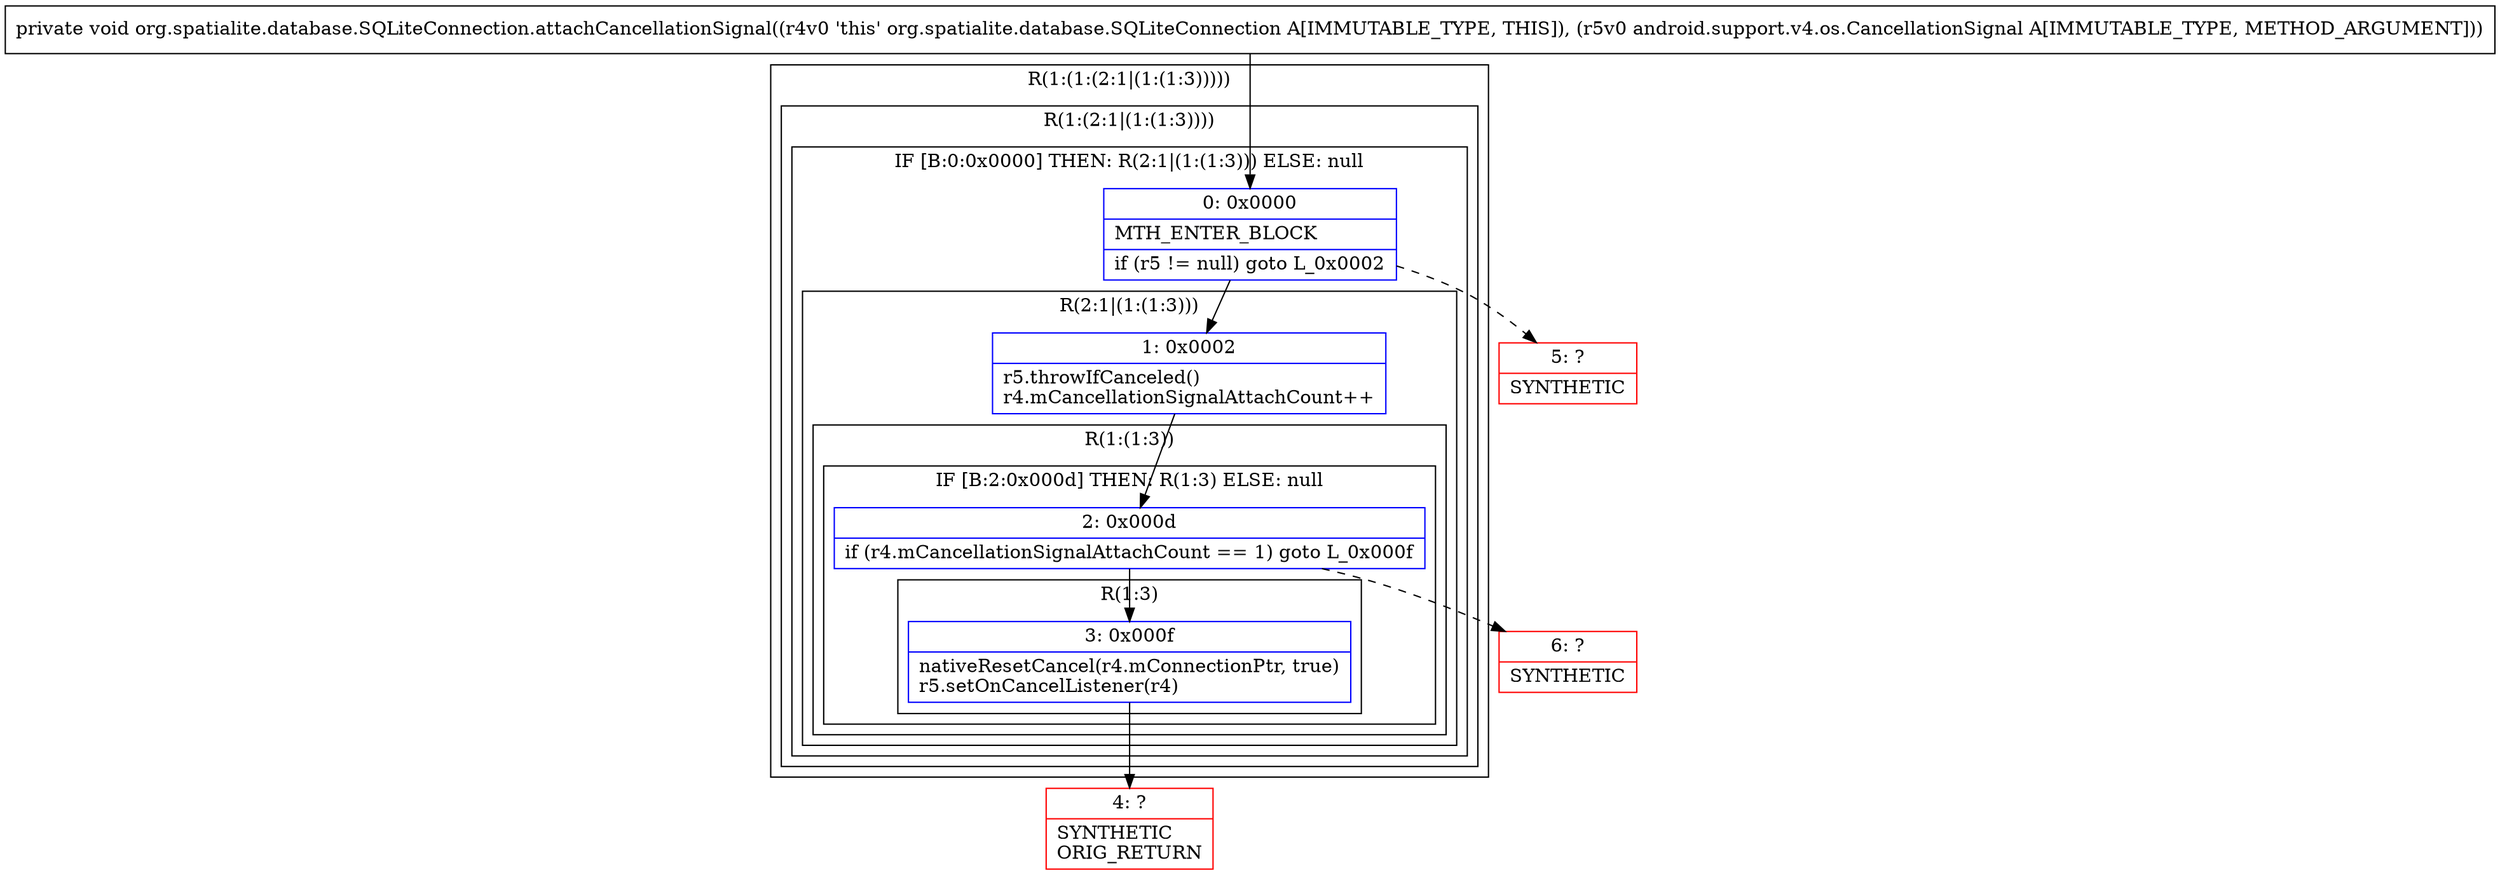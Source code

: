 digraph "CFG fororg.spatialite.database.SQLiteConnection.attachCancellationSignal(Landroid\/support\/v4\/os\/CancellationSignal;)V" {
subgraph cluster_Region_1645389470 {
label = "R(1:(1:(2:1|(1:(1:3)))))";
node [shape=record,color=blue];
subgraph cluster_Region_2107129802 {
label = "R(1:(2:1|(1:(1:3))))";
node [shape=record,color=blue];
subgraph cluster_IfRegion_1580555060 {
label = "IF [B:0:0x0000] THEN: R(2:1|(1:(1:3))) ELSE: null";
node [shape=record,color=blue];
Node_0 [shape=record,label="{0\:\ 0x0000|MTH_ENTER_BLOCK\l|if (r5 != null) goto L_0x0002\l}"];
subgraph cluster_Region_331159622 {
label = "R(2:1|(1:(1:3)))";
node [shape=record,color=blue];
Node_1 [shape=record,label="{1\:\ 0x0002|r5.throwIfCanceled()\lr4.mCancellationSignalAttachCount++\l}"];
subgraph cluster_Region_1684830969 {
label = "R(1:(1:3))";
node [shape=record,color=blue];
subgraph cluster_IfRegion_1479966673 {
label = "IF [B:2:0x000d] THEN: R(1:3) ELSE: null";
node [shape=record,color=blue];
Node_2 [shape=record,label="{2\:\ 0x000d|if (r4.mCancellationSignalAttachCount == 1) goto L_0x000f\l}"];
subgraph cluster_Region_741237528 {
label = "R(1:3)";
node [shape=record,color=blue];
Node_3 [shape=record,label="{3\:\ 0x000f|nativeResetCancel(r4.mConnectionPtr, true)\lr5.setOnCancelListener(r4)\l}"];
}
}
}
}
}
}
}
Node_4 [shape=record,color=red,label="{4\:\ ?|SYNTHETIC\lORIG_RETURN\l}"];
Node_5 [shape=record,color=red,label="{5\:\ ?|SYNTHETIC\l}"];
Node_6 [shape=record,color=red,label="{6\:\ ?|SYNTHETIC\l}"];
MethodNode[shape=record,label="{private void org.spatialite.database.SQLiteConnection.attachCancellationSignal((r4v0 'this' org.spatialite.database.SQLiteConnection A[IMMUTABLE_TYPE, THIS]), (r5v0 android.support.v4.os.CancellationSignal A[IMMUTABLE_TYPE, METHOD_ARGUMENT])) }"];
MethodNode -> Node_0;
Node_0 -> Node_1;
Node_0 -> Node_5[style=dashed];
Node_1 -> Node_2;
Node_2 -> Node_3;
Node_2 -> Node_6[style=dashed];
Node_3 -> Node_4;
}

